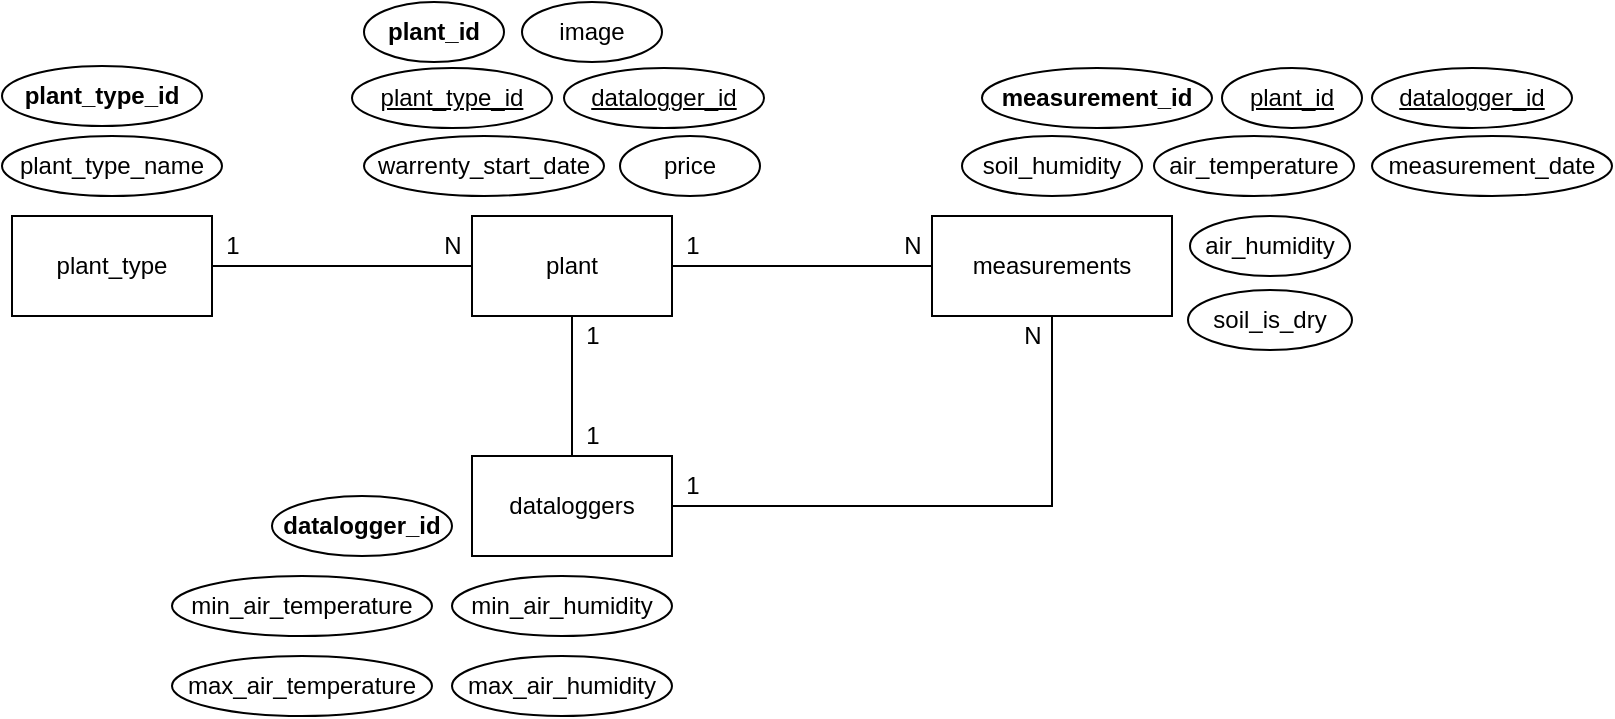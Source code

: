 <mxfile version="15.7.3" type="device"><diagram id="R2lEEEUBdFMjLlhIrx00" name="Page-1"><mxGraphModel dx="918" dy="721" grid="1" gridSize="10" guides="1" tooltips="1" connect="1" arrows="1" fold="1" page="1" pageScale="1" pageWidth="850" pageHeight="1100" math="0" shadow="0" extFonts="Permanent Marker^https://fonts.googleapis.com/css?family=Permanent+Marker"><root><mxCell id="0"/><mxCell id="1" parent="0"/><mxCell id="13KkaJKWg8SidGLB_qJR-36" value="&lt;br&gt;&lt;br&gt;&lt;br&gt;&lt;br&gt;&lt;br&gt;&lt;br&gt;&lt;br&gt;&lt;br&gt;&lt;br&gt;&lt;br&gt;&lt;br&gt;&lt;br&gt;&lt;br&gt;&lt;br&gt;&lt;br&gt;&lt;br&gt;" style="edgeStyle=orthogonalEdgeStyle;rounded=0;orthogonalLoop=1;jettySize=auto;html=1;entryX=0;entryY=0.5;entryDx=0;entryDy=0;endArrow=none;endFill=0;" parent="1" source="13KkaJKWg8SidGLB_qJR-38" target="13KkaJKWg8SidGLB_qJR-39" edge="1"><mxGeometry relative="1" as="geometry"/></mxCell><mxCell id="13KkaJKWg8SidGLB_qJR-37" style="edgeStyle=orthogonalEdgeStyle;rounded=0;orthogonalLoop=1;jettySize=auto;html=1;entryX=0.5;entryY=0;entryDx=0;entryDy=0;endArrow=none;endFill=0;" parent="1" source="13KkaJKWg8SidGLB_qJR-38" target="13KkaJKWg8SidGLB_qJR-50" edge="1"><mxGeometry relative="1" as="geometry"/></mxCell><mxCell id="13KkaJKWg8SidGLB_qJR-38" value="plant" style="whiteSpace=wrap;html=1;" parent="1" vertex="1"><mxGeometry x="258" y="137" width="100" height="50" as="geometry"/></mxCell><mxCell id="13KkaJKWg8SidGLB_qJR-39" value="measurements" style="whiteSpace=wrap;html=1;" parent="1" vertex="1"><mxGeometry x="488" y="137" width="120" height="50" as="geometry"/></mxCell><mxCell id="13KkaJKWg8SidGLB_qJR-40" value="plant_id" style="ellipse;whiteSpace=wrap;html=1;fontStyle=1" parent="1" vertex="1"><mxGeometry x="204" y="30" width="70" height="30" as="geometry"/></mxCell><mxCell id="13KkaJKWg8SidGLB_qJR-41" value="plant_type_id" style="ellipse;whiteSpace=wrap;html=1;fontStyle=4" parent="1" vertex="1"><mxGeometry x="198" y="63" width="100" height="30" as="geometry"/></mxCell><mxCell id="13KkaJKWg8SidGLB_qJR-42" value="warrenty_start_date" style="ellipse;whiteSpace=wrap;html=1;fontStyle=0" parent="1" vertex="1"><mxGeometry x="204" y="97" width="120" height="30" as="geometry"/></mxCell><mxCell id="13KkaJKWg8SidGLB_qJR-43" value="&lt;span style=&quot;&quot;&gt;plant_id&lt;/span&gt;" style="ellipse;whiteSpace=wrap;html=1;fontStyle=4" parent="1" vertex="1"><mxGeometry x="633" y="63" width="70" height="30" as="geometry"/></mxCell><mxCell id="13KkaJKWg8SidGLB_qJR-44" value="&lt;span style=&quot;&quot;&gt;measurement_date&lt;/span&gt;" style="ellipse;whiteSpace=wrap;html=1;fontStyle=0" parent="1" vertex="1"><mxGeometry x="708" y="97" width="120" height="30" as="geometry"/></mxCell><mxCell id="13KkaJKWg8SidGLB_qJR-45" value="&lt;span style=&quot;&quot;&gt;air_temperature&lt;/span&gt;" style="ellipse;whiteSpace=wrap;html=1;fontStyle=0" parent="1" vertex="1"><mxGeometry x="599" y="97" width="100" height="30" as="geometry"/></mxCell><mxCell id="13KkaJKWg8SidGLB_qJR-46" value="&lt;span style=&quot;&quot;&gt;air_humidity&lt;/span&gt;" style="ellipse;whiteSpace=wrap;html=1;fontStyle=0" parent="1" vertex="1"><mxGeometry x="617" y="137" width="80" height="30" as="geometry"/></mxCell><mxCell id="13KkaJKWg8SidGLB_qJR-47" value="&lt;span style=&quot;&quot;&gt;soil_humidity&lt;/span&gt;" style="ellipse;whiteSpace=wrap;html=1;fontStyle=0" parent="1" vertex="1"><mxGeometry x="503" y="97" width="90" height="30" as="geometry"/></mxCell><mxCell id="13KkaJKWg8SidGLB_qJR-48" value="1" style="text;html=1;align=center;verticalAlign=middle;resizable=0;points=[];autosize=1;strokeColor=none;fillColor=none;" parent="1" vertex="1"><mxGeometry x="358" y="142" width="20" height="20" as="geometry"/></mxCell><mxCell id="13KkaJKWg8SidGLB_qJR-49" value="N" style="text;html=1;align=center;verticalAlign=middle;resizable=0;points=[];autosize=1;strokeColor=none;fillColor=none;" parent="1" vertex="1"><mxGeometry x="468" y="142" width="20" height="20" as="geometry"/></mxCell><mxCell id="iT1ojrH-d7TpbFaaWMs3-3" style="edgeStyle=orthogonalEdgeStyle;rounded=0;orthogonalLoop=1;jettySize=auto;html=1;endArrow=none;endFill=0;" parent="1" source="13KkaJKWg8SidGLB_qJR-50" target="13KkaJKWg8SidGLB_qJR-39" edge="1"><mxGeometry relative="1" as="geometry"/></mxCell><mxCell id="13KkaJKWg8SidGLB_qJR-50" value="dataloggers" style="whiteSpace=wrap;html=1;" parent="1" vertex="1"><mxGeometry x="258" y="257" width="100" height="50" as="geometry"/></mxCell><mxCell id="13KkaJKWg8SidGLB_qJR-51" value="datalogger_id" style="ellipse;whiteSpace=wrap;html=1;fontStyle=1" parent="1" vertex="1"><mxGeometry x="158" y="277" width="90" height="30" as="geometry"/></mxCell><mxCell id="13KkaJKWg8SidGLB_qJR-53" value="1" style="text;html=1;align=center;verticalAlign=middle;resizable=0;points=[];autosize=1;strokeColor=none;fillColor=none;" parent="1" vertex="1"><mxGeometry x="308" y="187" width="20" height="20" as="geometry"/></mxCell><mxCell id="13KkaJKWg8SidGLB_qJR-55" value="price" style="ellipse;whiteSpace=wrap;html=1;fontStyle=0" parent="1" vertex="1"><mxGeometry x="332" y="97" width="70" height="30" as="geometry"/></mxCell><mxCell id="13KkaJKWg8SidGLB_qJR-56" value="plant_type_name" style="ellipse;whiteSpace=wrap;html=1;fontStyle=0" parent="1" vertex="1"><mxGeometry x="23" y="97" width="110" height="30" as="geometry"/></mxCell><mxCell id="13KkaJKWg8SidGLB_qJR-60" style="edgeStyle=orthogonalEdgeStyle;rounded=0;orthogonalLoop=1;jettySize=auto;html=1;entryX=0;entryY=0.5;entryDx=0;entryDy=0;endArrow=none;endFill=0;" parent="1" source="13KkaJKWg8SidGLB_qJR-57" target="13KkaJKWg8SidGLB_qJR-38" edge="1"><mxGeometry relative="1" as="geometry"/></mxCell><mxCell id="13KkaJKWg8SidGLB_qJR-57" value="plant_type" style="whiteSpace=wrap;html=1;" parent="1" vertex="1"><mxGeometry x="28" y="137" width="100" height="50" as="geometry"/></mxCell><mxCell id="13KkaJKWg8SidGLB_qJR-58" value="plant_type_id" style="ellipse;whiteSpace=wrap;html=1;fontStyle=1" parent="1" vertex="1"><mxGeometry x="23" y="62" width="100" height="30" as="geometry"/></mxCell><mxCell id="pTjqkhNlUzFM0YUwRx8--1" value="min_air_temperature" style="ellipse;whiteSpace=wrap;html=1;fontStyle=0" parent="1" vertex="1"><mxGeometry x="108" y="317" width="130" height="30" as="geometry"/></mxCell><mxCell id="pTjqkhNlUzFM0YUwRx8--2" value="max_air_temperature" style="ellipse;whiteSpace=wrap;html=1;fontStyle=0" parent="1" vertex="1"><mxGeometry x="108" y="357" width="130" height="30" as="geometry"/></mxCell><mxCell id="pTjqkhNlUzFM0YUwRx8--3" value="min_air_humidity" style="ellipse;whiteSpace=wrap;html=1;fontStyle=0" parent="1" vertex="1"><mxGeometry x="248" y="317" width="110" height="30" as="geometry"/></mxCell><mxCell id="pTjqkhNlUzFM0YUwRx8--4" value="max_air_humidity" style="ellipse;whiteSpace=wrap;html=1;fontStyle=0" parent="1" vertex="1"><mxGeometry x="248" y="357" width="110" height="30" as="geometry"/></mxCell><mxCell id="QqL7bO_ocJIV1DL5Arvk-1" value="soil_is_dry" style="ellipse;whiteSpace=wrap;html=1;fontStyle=0" parent="1" vertex="1"><mxGeometry x="616" y="174" width="82" height="30" as="geometry"/></mxCell><mxCell id="cUP3nP4AJREOSRBM86tw-5" value="N" style="text;html=1;align=center;verticalAlign=middle;resizable=0;points=[];autosize=1;strokeColor=none;fillColor=none;" parent="1" vertex="1"><mxGeometry x="238" y="142" width="20" height="20" as="geometry"/></mxCell><mxCell id="cUP3nP4AJREOSRBM86tw-6" value="1" style="text;html=1;align=center;verticalAlign=middle;resizable=0;points=[];autosize=1;strokeColor=none;fillColor=none;" parent="1" vertex="1"><mxGeometry x="128" y="142" width="20" height="20" as="geometry"/></mxCell><mxCell id="cUP3nP4AJREOSRBM86tw-7" value="&lt;span&gt;datalogger_id&lt;/span&gt;" style="ellipse;whiteSpace=wrap;html=1;fontStyle=4" parent="1" vertex="1"><mxGeometry x="708" y="63" width="100" height="30" as="geometry"/></mxCell><mxCell id="cUP3nP4AJREOSRBM86tw-8" value="1" style="text;html=1;align=center;verticalAlign=middle;resizable=0;points=[];autosize=1;strokeColor=none;fillColor=none;" parent="1" vertex="1"><mxGeometry x="308" y="237" width="20" height="20" as="geometry"/></mxCell><mxCell id="iT1ojrH-d7TpbFaaWMs3-1" value="datalogger_id" style="ellipse;whiteSpace=wrap;html=1;fontStyle=4" parent="1" vertex="1"><mxGeometry x="304" y="63" width="100" height="30" as="geometry"/></mxCell><mxCell id="iT1ojrH-d7TpbFaaWMs3-2" value="measurement_id" style="ellipse;whiteSpace=wrap;html=1;fontStyle=1" parent="1" vertex="1"><mxGeometry x="513" y="63" width="115" height="30" as="geometry"/></mxCell><mxCell id="iT1ojrH-d7TpbFaaWMs3-4" value="1" style="text;html=1;align=center;verticalAlign=middle;resizable=0;points=[];autosize=1;strokeColor=none;fillColor=none;" parent="1" vertex="1"><mxGeometry x="358" y="262" width="20" height="20" as="geometry"/></mxCell><mxCell id="iT1ojrH-d7TpbFaaWMs3-5" value="N" style="text;html=1;align=center;verticalAlign=middle;resizable=0;points=[];autosize=1;strokeColor=none;fillColor=none;" parent="1" vertex="1"><mxGeometry x="528" y="187" width="20" height="20" as="geometry"/></mxCell><mxCell id="iT1ojrH-d7TpbFaaWMs3-6" value="image" style="ellipse;whiteSpace=wrap;html=1;fontStyle=0" parent="1" vertex="1"><mxGeometry x="283" y="30" width="70" height="30" as="geometry"/></mxCell></root></mxGraphModel></diagram></mxfile>